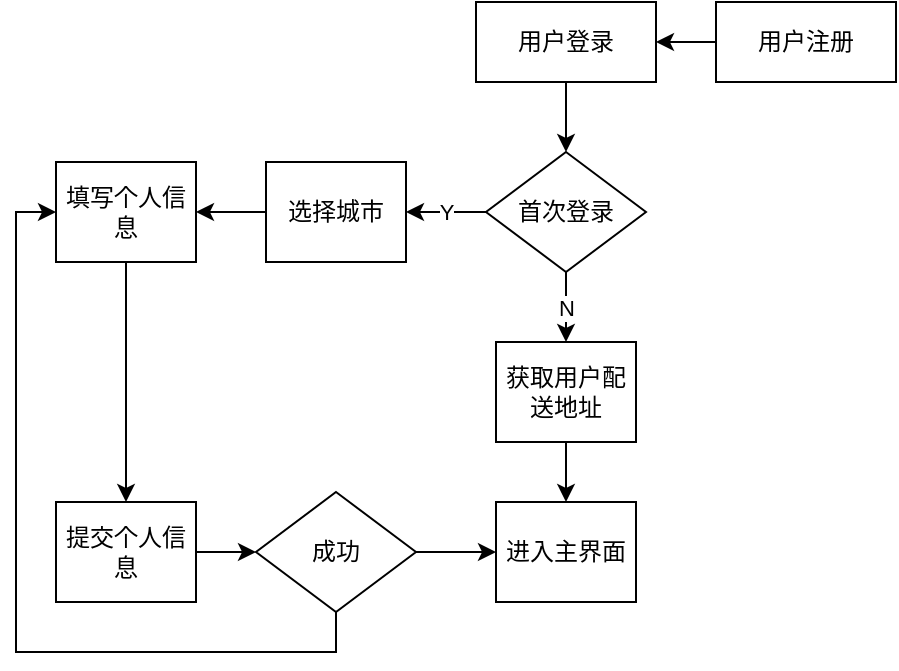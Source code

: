 <mxfile version="12.8.8" type="device"><diagram id="ysZIhqFhnsCs1RJjp6gC" name="Page-1"><mxGraphModel dx="1289" dy="761" grid="1" gridSize="10" guides="1" tooltips="1" connect="1" arrows="1" fold="1" page="1" pageScale="1" pageWidth="827" pageHeight="1169" math="0" shadow="0"><root><mxCell id="0"/><mxCell id="1" parent="0"/><mxCell id="Rk8JU5w5xubRcXwozwHb-20" style="edgeStyle=orthogonalEdgeStyle;rounded=0;orthogonalLoop=1;jettySize=auto;html=1;exitX=0;exitY=0.5;exitDx=0;exitDy=0;entryX=1;entryY=0.5;entryDx=0;entryDy=0;" edge="1" parent="1" source="Rk8JU5w5xubRcXwozwHb-1" target="Rk8JU5w5xubRcXwozwHb-2"><mxGeometry relative="1" as="geometry"/></mxCell><mxCell id="Rk8JU5w5xubRcXwozwHb-1" value="用户注册" style="rounded=0;whiteSpace=wrap;html=1;" vertex="1" parent="1"><mxGeometry x="350" y="170" width="90" height="40" as="geometry"/></mxCell><mxCell id="Rk8JU5w5xubRcXwozwHb-21" style="edgeStyle=orthogonalEdgeStyle;rounded=0;orthogonalLoop=1;jettySize=auto;html=1;exitX=0.5;exitY=1;exitDx=0;exitDy=0;entryX=0.5;entryY=0;entryDx=0;entryDy=0;" edge="1" parent="1" source="Rk8JU5w5xubRcXwozwHb-2" target="Rk8JU5w5xubRcXwozwHb-3"><mxGeometry relative="1" as="geometry"/></mxCell><mxCell id="Rk8JU5w5xubRcXwozwHb-2" value="用户登录" style="rounded=0;whiteSpace=wrap;html=1;" vertex="1" parent="1"><mxGeometry x="230" y="170" width="90" height="40" as="geometry"/></mxCell><mxCell id="Rk8JU5w5xubRcXwozwHb-17" value="Y" style="edgeStyle=orthogonalEdgeStyle;rounded=0;orthogonalLoop=1;jettySize=auto;html=1;exitX=0;exitY=0.5;exitDx=0;exitDy=0;entryX=1;entryY=0.5;entryDx=0;entryDy=0;" edge="1" parent="1" source="Rk8JU5w5xubRcXwozwHb-3" target="Rk8JU5w5xubRcXwozwHb-9"><mxGeometry relative="1" as="geometry"/></mxCell><mxCell id="Rk8JU5w5xubRcXwozwHb-18" value="N&lt;br&gt;" style="edgeStyle=orthogonalEdgeStyle;rounded=0;orthogonalLoop=1;jettySize=auto;html=1;exitX=0.5;exitY=1;exitDx=0;exitDy=0;entryX=0.5;entryY=0;entryDx=0;entryDy=0;" edge="1" parent="1" source="Rk8JU5w5xubRcXwozwHb-3" target="Rk8JU5w5xubRcXwozwHb-4"><mxGeometry relative="1" as="geometry"/></mxCell><mxCell id="Rk8JU5w5xubRcXwozwHb-3" value="首次登录" style="rhombus;whiteSpace=wrap;html=1;" vertex="1" parent="1"><mxGeometry x="235" y="245" width="80" height="60" as="geometry"/></mxCell><mxCell id="Rk8JU5w5xubRcXwozwHb-19" style="edgeStyle=orthogonalEdgeStyle;rounded=0;orthogonalLoop=1;jettySize=auto;html=1;exitX=0.5;exitY=1;exitDx=0;exitDy=0;entryX=0.5;entryY=0;entryDx=0;entryDy=0;" edge="1" parent="1" source="Rk8JU5w5xubRcXwozwHb-4" target="Rk8JU5w5xubRcXwozwHb-6"><mxGeometry relative="1" as="geometry"/></mxCell><mxCell id="Rk8JU5w5xubRcXwozwHb-4" value="获取用户配送地址" style="rounded=0;whiteSpace=wrap;html=1;" vertex="1" parent="1"><mxGeometry x="240" y="340" width="70" height="50" as="geometry"/></mxCell><mxCell id="Rk8JU5w5xubRcXwozwHb-6" value="进入主界面" style="rounded=0;whiteSpace=wrap;html=1;" vertex="1" parent="1"><mxGeometry x="240" y="420" width="70" height="50" as="geometry"/></mxCell><mxCell id="Rk8JU5w5xubRcXwozwHb-13" style="edgeStyle=orthogonalEdgeStyle;rounded=0;orthogonalLoop=1;jettySize=auto;html=1;exitX=1;exitY=0.5;exitDx=0;exitDy=0;entryX=0;entryY=0.5;entryDx=0;entryDy=0;" edge="1" parent="1" source="Rk8JU5w5xubRcXwozwHb-7" target="Rk8JU5w5xubRcXwozwHb-6"><mxGeometry relative="1" as="geometry"/></mxCell><mxCell id="Rk8JU5w5xubRcXwozwHb-22" style="edgeStyle=orthogonalEdgeStyle;rounded=0;orthogonalLoop=1;jettySize=auto;html=1;exitX=0.5;exitY=1;exitDx=0;exitDy=0;entryX=0;entryY=0.5;entryDx=0;entryDy=0;" edge="1" parent="1" source="Rk8JU5w5xubRcXwozwHb-7" target="Rk8JU5w5xubRcXwozwHb-10"><mxGeometry relative="1" as="geometry"/></mxCell><mxCell id="Rk8JU5w5xubRcXwozwHb-7" value="成功" style="rhombus;whiteSpace=wrap;html=1;" vertex="1" parent="1"><mxGeometry x="120" y="415" width="80" height="60" as="geometry"/></mxCell><mxCell id="Rk8JU5w5xubRcXwozwHb-16" style="edgeStyle=orthogonalEdgeStyle;rounded=0;orthogonalLoop=1;jettySize=auto;html=1;exitX=0;exitY=0.5;exitDx=0;exitDy=0;entryX=1;entryY=0.5;entryDx=0;entryDy=0;" edge="1" parent="1" source="Rk8JU5w5xubRcXwozwHb-9" target="Rk8JU5w5xubRcXwozwHb-10"><mxGeometry relative="1" as="geometry"/></mxCell><mxCell id="Rk8JU5w5xubRcXwozwHb-9" value="选择城市" style="rounded=0;whiteSpace=wrap;html=1;" vertex="1" parent="1"><mxGeometry x="125" y="250" width="70" height="50" as="geometry"/></mxCell><mxCell id="Rk8JU5w5xubRcXwozwHb-15" style="edgeStyle=orthogonalEdgeStyle;rounded=0;orthogonalLoop=1;jettySize=auto;html=1;exitX=0.5;exitY=1;exitDx=0;exitDy=0;entryX=0.5;entryY=0;entryDx=0;entryDy=0;" edge="1" parent="1" source="Rk8JU5w5xubRcXwozwHb-10" target="Rk8JU5w5xubRcXwozwHb-11"><mxGeometry relative="1" as="geometry"/></mxCell><mxCell id="Rk8JU5w5xubRcXwozwHb-10" value="填写个人信息" style="rounded=0;whiteSpace=wrap;html=1;" vertex="1" parent="1"><mxGeometry x="20" y="250" width="70" height="50" as="geometry"/></mxCell><mxCell id="Rk8JU5w5xubRcXwozwHb-14" style="edgeStyle=orthogonalEdgeStyle;rounded=0;orthogonalLoop=1;jettySize=auto;html=1;exitX=1;exitY=0.5;exitDx=0;exitDy=0;entryX=0;entryY=0.5;entryDx=0;entryDy=0;" edge="1" parent="1" source="Rk8JU5w5xubRcXwozwHb-11" target="Rk8JU5w5xubRcXwozwHb-7"><mxGeometry relative="1" as="geometry"/></mxCell><mxCell id="Rk8JU5w5xubRcXwozwHb-11" value="提交个人信息" style="rounded=0;whiteSpace=wrap;html=1;" vertex="1" parent="1"><mxGeometry x="20" y="420" width="70" height="50" as="geometry"/></mxCell></root></mxGraphModel></diagram></mxfile>